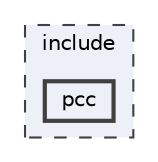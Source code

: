 digraph "pcc"
{
 // LATEX_PDF_SIZE
  bgcolor="transparent";
  edge [fontname=Helvetica,fontsize=10,labelfontname=Helvetica,labelfontsize=10];
  node [fontname=Helvetica,fontsize=10,shape=box,height=0.2,width=0.4];
  compound=true
  subgraph clusterdir_d44c64559bbebec7f509842c48db8b23 {
    graph [ bgcolor="#edf0f7", pencolor="grey25", label="include", fontname=Helvetica,fontsize=10 style="filled,dashed", URL="dir_d44c64559bbebec7f509842c48db8b23.html",tooltip=""]
  dir_c6e645c98a00d5674f934f6af6a92642 [label="pcc", fillcolor="#edf0f7", color="grey25", style="filled,bold", URL="dir_c6e645c98a00d5674f934f6af6a92642.html",tooltip=""];
  }
}
